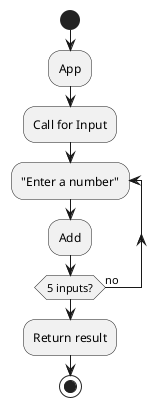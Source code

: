 @startuml
'https://plantuml.com/sequence-diagram

start
:App;
:Call for Input;
repeat :"Enter a number";
    :Add;
repeat while (5 inputs?) is (no)
:Return result;
stop


@enduml